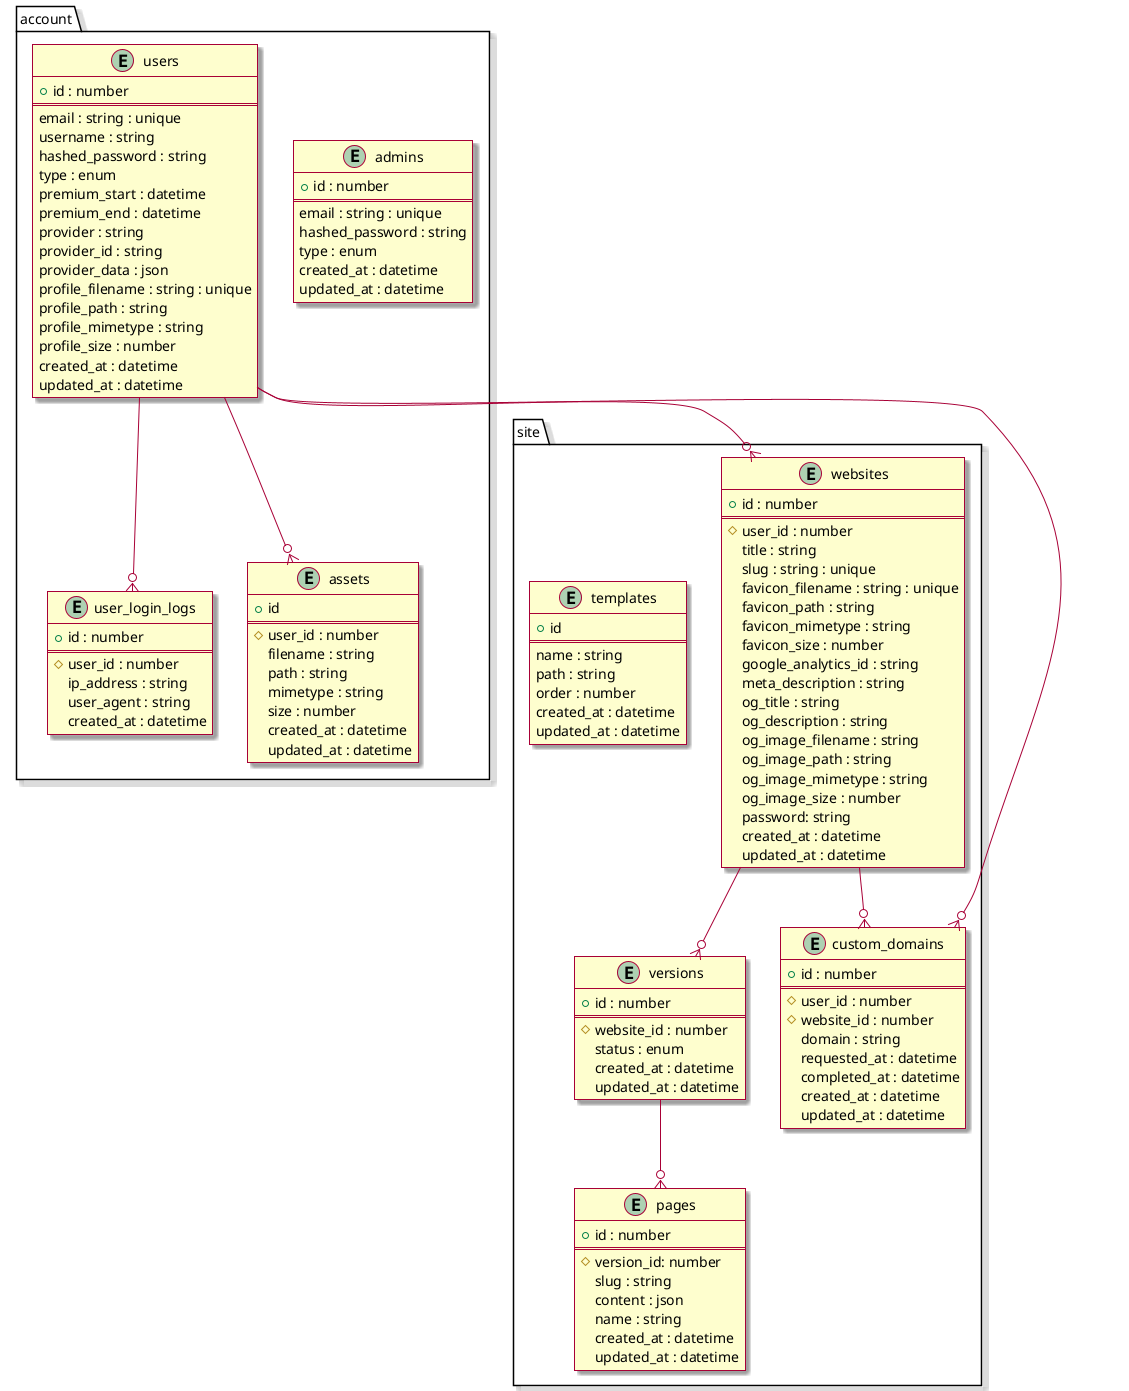 @startuml uxshowgo
skin rose

package "account" {
  entity "admins" {
    + id : number
    ==
    email : string : unique
    hashed_password : string
    type : enum
    created_at : datetime
    updated_at : datetime
  }

  entity "users" {
    + id : number
    ==
    email : string : unique
    username : string
    hashed_password : string
    type : enum
    premium_start : datetime
    premium_end : datetime
    provider : string
    provider_id : string
    provider_data : json
    profile_filename : string : unique
    profile_path : string
    profile_mimetype : string
    profile_size : number
    created_at : datetime
    updated_at : datetime
  }

  entity "user_login_logs" {
    + id : number
    ==
    # user_id : number
    ip_address : string
    user_agent : string
    created_at : datetime
  }

  entity "assets" {
    + id
    ==
    # user_id : number
    filename : string
    path : string
    mimetype : string
    size : number
    created_at : datetime
    updated_at : datetime
  }
}

package "site" {
  entity "websites" {
    + id : number
    ==
    # user_id : number
    title : string
    slug : string : unique
    favicon_filename : string : unique
    favicon_path : string
    favicon_mimetype : string
    favicon_size : number
    google_analytics_id : string
    meta_description : string
    og_title : string
    og_description : string
    og_image_filename : string
    og_image_path : string
    og_image_mimetype : string
    og_image_size : number
    password: string
    created_at : datetime
    updated_at : datetime
  }

  entity "versions" {
    + id : number
    ==
    # website_id : number
    status : enum
    created_at : datetime
    updated_at : datetime
  }

  entity "pages" {
    + id : number
    ==
    # version_id: number
    slug : string
    content : json
    name : string
    created_at : datetime
    updated_at : datetime
  }

  entity "templates" {
    + id
    ==
    name : string
    path : string
    order : number
    created_at : datetime
    updated_at : datetime
  }

  entity "custom_domains" {
    + id : number
    ==
    # user_id : number
    # website_id : number
    domain : string
    requested_at : datetime
    completed_at : datetime
    created_at : datetime
    updated_at : datetime
  }
}

users --o{ user_login_logs
users --o{ websites
users --o{ assets
websites --o{ versions
versions --o{ pages
users --o{ custom_domains
websites --o{ custom_domains

@enduml
